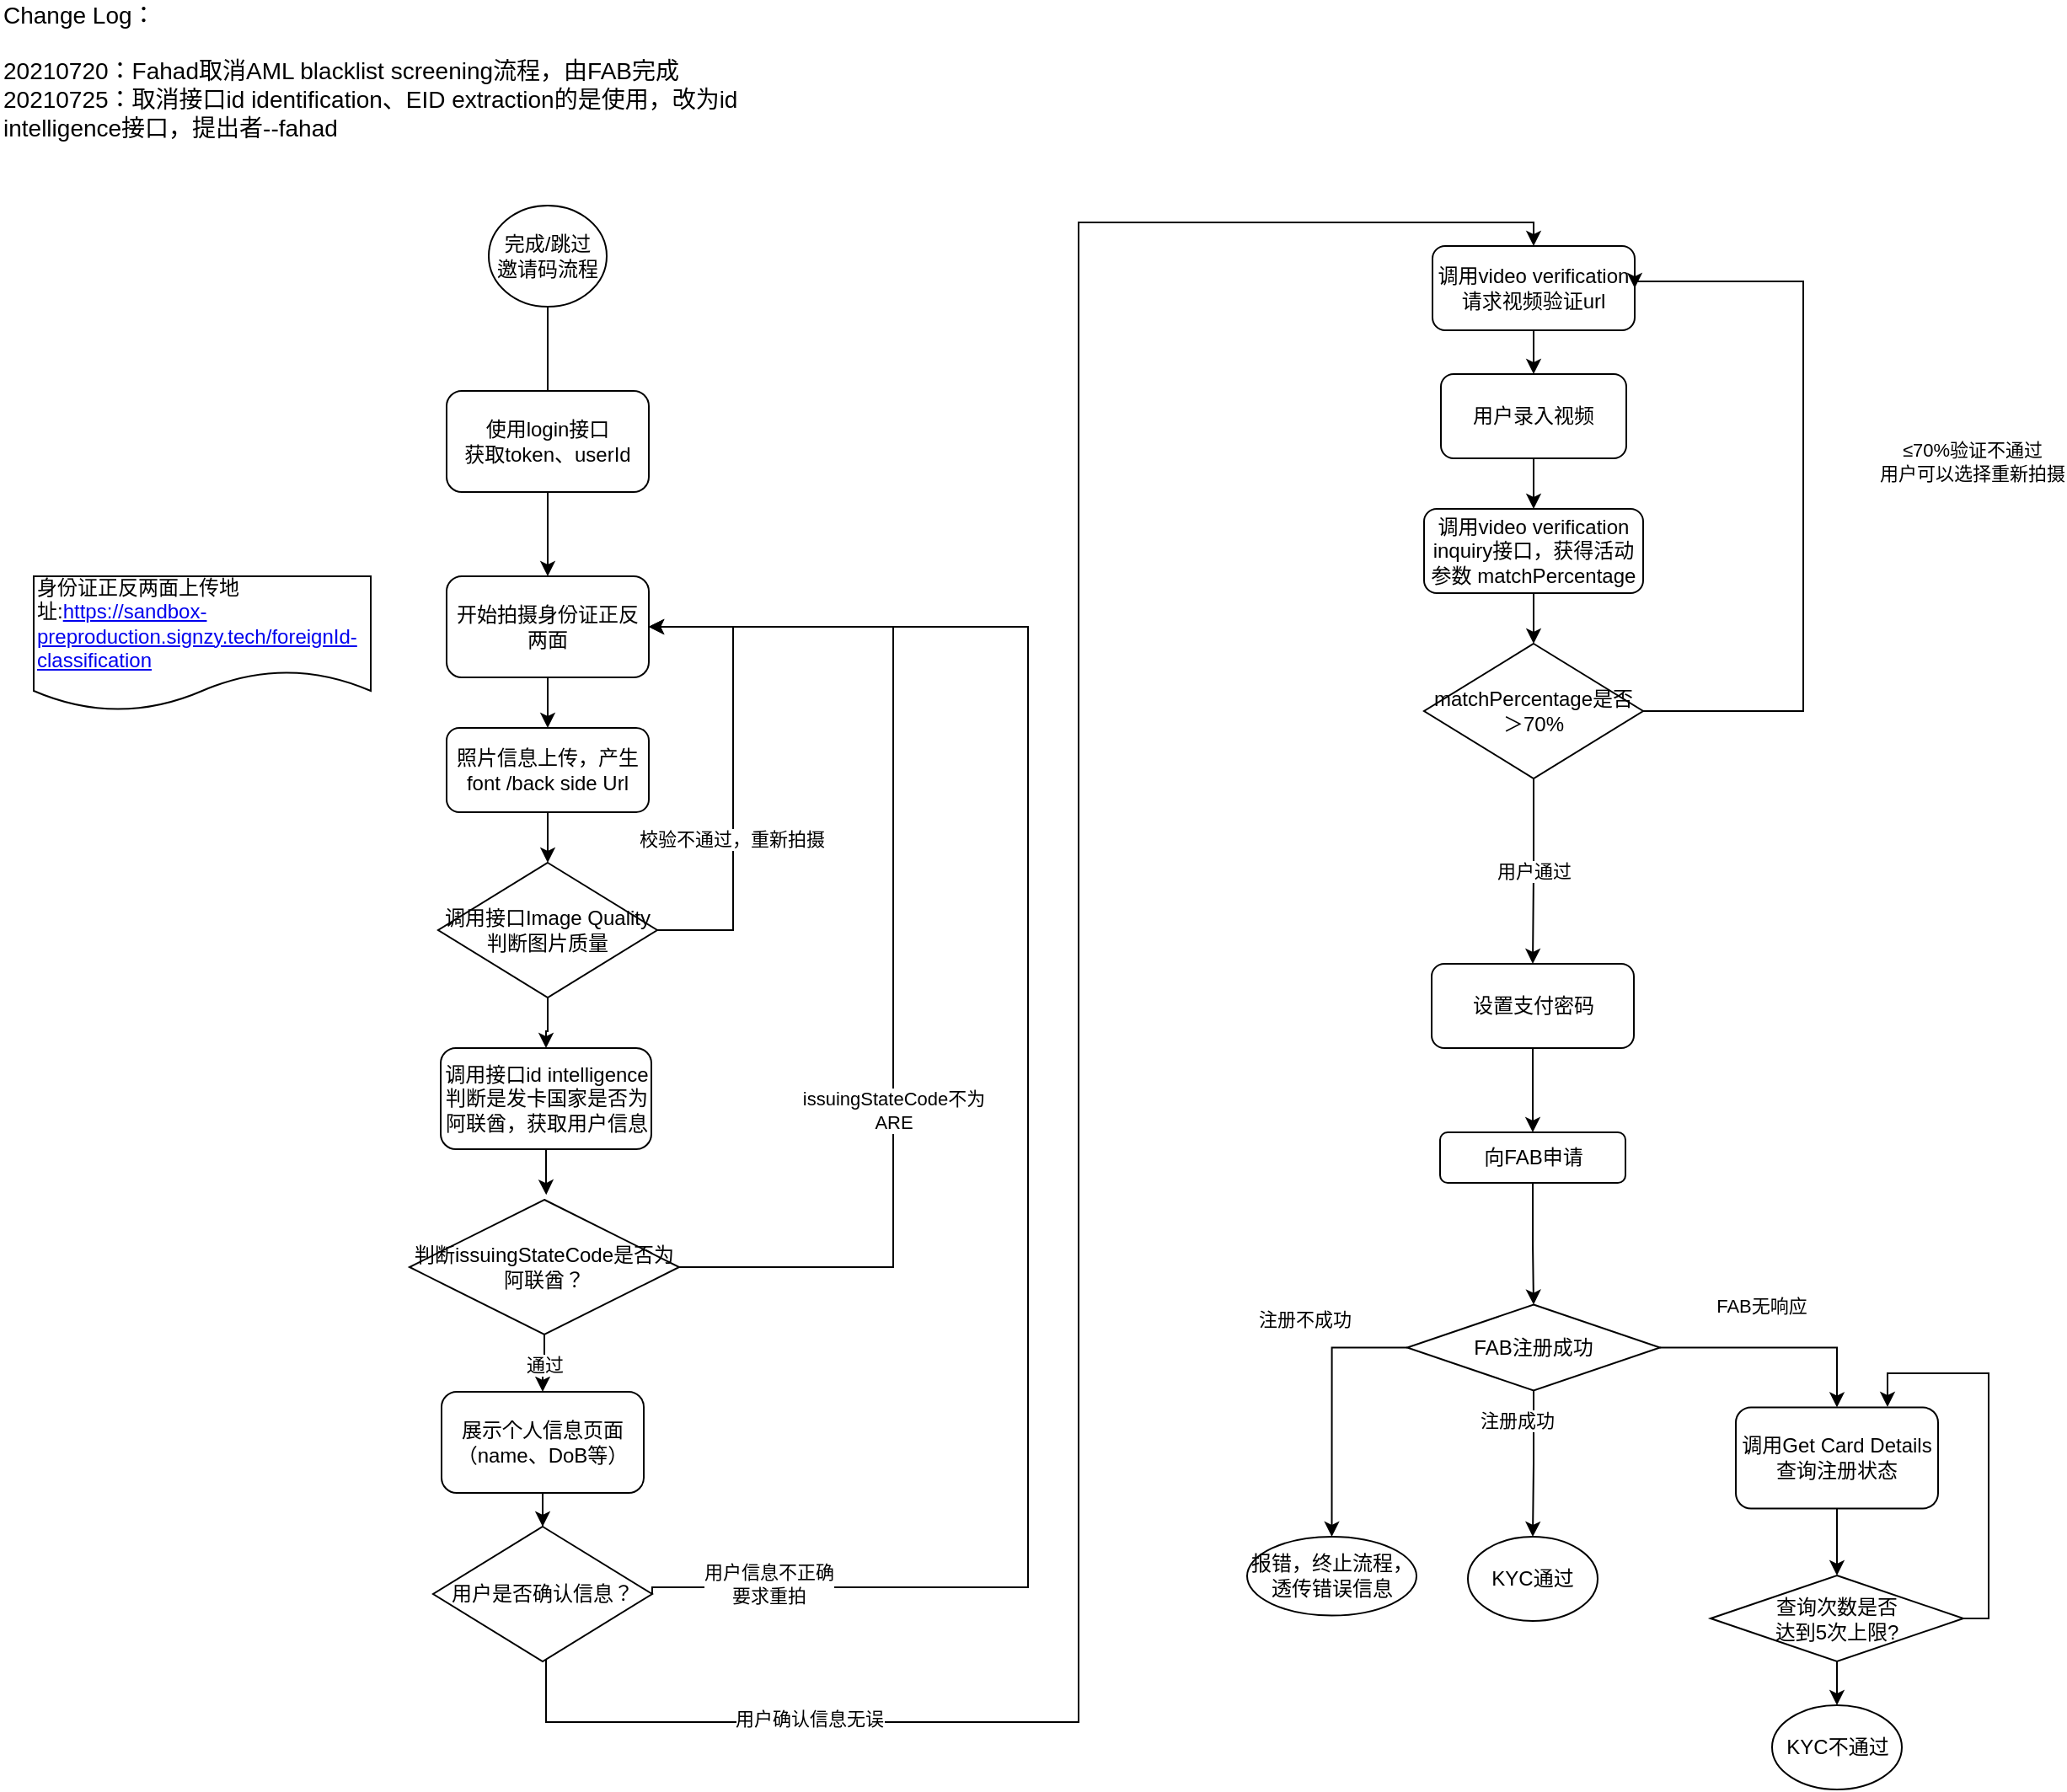 <mxfile version="14.9.3" type="github">
  <diagram id="m5OsKufubtWg9PYXpigb" name="Page-1">
    <mxGraphModel dx="1685" dy="1578" grid="1" gridSize="10" guides="1" tooltips="1" connect="1" arrows="1" fold="1" page="1" pageScale="1" pageWidth="827" pageHeight="1169" math="0" shadow="0">
      <root>
        <mxCell id="0" />
        <mxCell id="1" parent="0" />
        <mxCell id="aSY6GiX8y2zgrVZKX64a-7" style="edgeStyle=orthogonalEdgeStyle;rounded=0;orthogonalLoop=1;jettySize=auto;html=1;entryX=0.5;entryY=0;entryDx=0;entryDy=0;" parent="1" source="aSY6GiX8y2zgrVZKX64a-1" target="aSY6GiX8y2zgrVZKX64a-5" edge="1">
          <mxGeometry relative="1" as="geometry" />
        </mxCell>
        <mxCell id="aSY6GiX8y2zgrVZKX64a-1" value="开始拍摄身份证正反两面" style="rounded=1;whiteSpace=wrap;html=1;" parent="1" vertex="1">
          <mxGeometry x="175" y="320" width="120" height="60" as="geometry" />
        </mxCell>
        <mxCell id="aSY6GiX8y2zgrVZKX64a-6" style="edgeStyle=orthogonalEdgeStyle;rounded=0;orthogonalLoop=1;jettySize=auto;html=1;startArrow=none;" parent="1" source="-PtaE-Mu1wmv-w4eBili-2" target="aSY6GiX8y2zgrVZKX64a-1" edge="1">
          <mxGeometry relative="1" as="geometry" />
        </mxCell>
        <mxCell id="aSY6GiX8y2zgrVZKX64a-2" value="完成/跳过&lt;br&gt;邀请码流程" style="ellipse;whiteSpace=wrap;html=1;" parent="1" vertex="1">
          <mxGeometry x="200" y="100" width="70" height="60" as="geometry" />
        </mxCell>
        <mxCell id="aSY6GiX8y2zgrVZKX64a-9" style="edgeStyle=orthogonalEdgeStyle;rounded=0;orthogonalLoop=1;jettySize=auto;html=1;entryX=1;entryY=0.5;entryDx=0;entryDy=0;" parent="1" source="aSY6GiX8y2zgrVZKX64a-4" target="aSY6GiX8y2zgrVZKX64a-1" edge="1">
          <mxGeometry relative="1" as="geometry">
            <Array as="points">
              <mxPoint x="345" y="530" />
              <mxPoint x="345" y="350" />
            </Array>
          </mxGeometry>
        </mxCell>
        <mxCell id="aSY6GiX8y2zgrVZKX64a-10" value="校验不通过，重新拍摄" style="edgeLabel;html=1;align=center;verticalAlign=middle;resizable=0;points=[];" parent="aSY6GiX8y2zgrVZKX64a-9" vertex="1" connectable="0">
          <mxGeometry x="-0.244" y="1" relative="1" as="geometry">
            <mxPoint y="5" as="offset" />
          </mxGeometry>
        </mxCell>
        <mxCell id="aSY6GiX8y2zgrVZKX64a-14" style="edgeStyle=orthogonalEdgeStyle;rounded=0;orthogonalLoop=1;jettySize=auto;html=1;entryX=0.5;entryY=0;entryDx=0;entryDy=0;" parent="1" source="aSY6GiX8y2zgrVZKX64a-4" target="aSY6GiX8y2zgrVZKX64a-11" edge="1">
          <mxGeometry relative="1" as="geometry" />
        </mxCell>
        <mxCell id="aSY6GiX8y2zgrVZKX64a-4" value="调用接口Image Quality&lt;br&gt;判断图片质量" style="rhombus;whiteSpace=wrap;html=1;" parent="1" vertex="1">
          <mxGeometry x="170" y="490" width="130" height="80" as="geometry" />
        </mxCell>
        <mxCell id="aSY6GiX8y2zgrVZKX64a-8" style="edgeStyle=orthogonalEdgeStyle;rounded=0;orthogonalLoop=1;jettySize=auto;html=1;entryX=0.5;entryY=0;entryDx=0;entryDy=0;" parent="1" source="aSY6GiX8y2zgrVZKX64a-5" target="aSY6GiX8y2zgrVZKX64a-4" edge="1">
          <mxGeometry relative="1" as="geometry" />
        </mxCell>
        <mxCell id="aSY6GiX8y2zgrVZKX64a-5" value="照片信息上传，产生font /back side Url" style="rounded=1;whiteSpace=wrap;html=1;" parent="1" vertex="1">
          <mxGeometry x="175" y="410" width="120" height="50" as="geometry" />
        </mxCell>
        <mxCell id="-PtaE-Mu1wmv-w4eBili-6" style="edgeStyle=orthogonalEdgeStyle;rounded=0;orthogonalLoop=1;jettySize=auto;html=1;entryX=0.507;entryY=-0.036;entryDx=0;entryDy=0;entryPerimeter=0;" parent="1" source="aSY6GiX8y2zgrVZKX64a-11" target="-PtaE-Mu1wmv-w4eBili-5" edge="1">
          <mxGeometry relative="1" as="geometry" />
        </mxCell>
        <mxCell id="aSY6GiX8y2zgrVZKX64a-11" value="调用接口id intelligence判断是发卡国家是否为阿联酋，获取用户信息" style="rounded=1;whiteSpace=wrap;html=1;" parent="1" vertex="1">
          <mxGeometry x="171.5" y="600" width="125" height="60" as="geometry" />
        </mxCell>
        <mxCell id="-PtaE-Mu1wmv-w4eBili-13" style="edgeStyle=orthogonalEdgeStyle;rounded=0;orthogonalLoop=1;jettySize=auto;html=1;entryX=1;entryY=0.5;entryDx=0;entryDy=0;exitX=1;exitY=0.5;exitDx=0;exitDy=0;" parent="1" source="aSY6GiX8y2zgrVZKX64a-13" target="aSY6GiX8y2zgrVZKX64a-1" edge="1">
          <mxGeometry relative="1" as="geometry">
            <Array as="points">
              <mxPoint x="297" y="920" />
              <mxPoint x="520" y="920" />
              <mxPoint x="520" y="350" />
            </Array>
          </mxGeometry>
        </mxCell>
        <mxCell id="-PtaE-Mu1wmv-w4eBili-14" value="用户信息不正确&lt;br&gt;要求重拍" style="edgeLabel;html=1;align=center;verticalAlign=middle;resizable=0;points=[];" parent="-PtaE-Mu1wmv-w4eBili-13" vertex="1" connectable="0">
          <mxGeometry x="-0.858" y="2" relative="1" as="geometry">
            <mxPoint as="offset" />
          </mxGeometry>
        </mxCell>
        <mxCell id="-PtaE-Mu1wmv-w4eBili-21" style="edgeStyle=orthogonalEdgeStyle;rounded=0;orthogonalLoop=1;jettySize=auto;html=1;entryX=0.5;entryY=0;entryDx=0;entryDy=0;" parent="1" source="aSY6GiX8y2zgrVZKX64a-13" target="-PtaE-Mu1wmv-w4eBili-15" edge="1">
          <mxGeometry relative="1" as="geometry">
            <Array as="points">
              <mxPoint x="234" y="1000" />
              <mxPoint x="550" y="1000" />
              <mxPoint x="550" y="110" />
              <mxPoint x="820" y="110" />
            </Array>
          </mxGeometry>
        </mxCell>
        <mxCell id="-PtaE-Mu1wmv-w4eBili-22" value="用户确认信息无误" style="edgeLabel;html=1;align=center;verticalAlign=middle;resizable=0;points=[];" parent="-PtaE-Mu1wmv-w4eBili-21" vertex="1" connectable="0">
          <mxGeometry x="-0.748" y="2" relative="1" as="geometry">
            <mxPoint as="offset" />
          </mxGeometry>
        </mxCell>
        <mxCell id="aSY6GiX8y2zgrVZKX64a-13" value="用户是否确认信息？" style="rhombus;whiteSpace=wrap;html=1;" parent="1" vertex="1">
          <mxGeometry x="167" y="884" width="130" height="80" as="geometry" />
        </mxCell>
        <mxCell id="aSY6GiX8y2zgrVZKX64a-35" value="用户通过" style="edgeStyle=orthogonalEdgeStyle;rounded=0;orthogonalLoop=1;jettySize=auto;html=1;exitX=0.5;exitY=1;exitDx=0;exitDy=0;" parent="1" source="-PtaE-Mu1wmv-w4eBili-20" target="aSY6GiX8y2zgrVZKX64a-34" edge="1">
          <mxGeometry relative="1" as="geometry">
            <mxPoint x="694.5" y="600" as="sourcePoint" />
          </mxGeometry>
        </mxCell>
        <mxCell id="aSY6GiX8y2zgrVZKX64a-31" value="报错，终止流程，&lt;br&gt;透传错误信息" style="ellipse;whiteSpace=wrap;html=1;" parent="1" vertex="1">
          <mxGeometry x="650" y="890" width="100.5" height="46.75" as="geometry" />
        </mxCell>
        <mxCell id="aSY6GiX8y2zgrVZKX64a-37" style="edgeStyle=orthogonalEdgeStyle;rounded=0;orthogonalLoop=1;jettySize=auto;html=1;" parent="1" source="aSY6GiX8y2zgrVZKX64a-34" target="aSY6GiX8y2zgrVZKX64a-36" edge="1">
          <mxGeometry relative="1" as="geometry" />
        </mxCell>
        <mxCell id="aSY6GiX8y2zgrVZKX64a-34" value="设置支付密码" style="rounded=1;whiteSpace=wrap;html=1;" parent="1" vertex="1">
          <mxGeometry x="759.5" y="550" width="120" height="50" as="geometry" />
        </mxCell>
        <mxCell id="aSY6GiX8y2zgrVZKX64a-39" style="edgeStyle=orthogonalEdgeStyle;rounded=0;orthogonalLoop=1;jettySize=auto;html=1;entryX=0.5;entryY=0;entryDx=0;entryDy=0;" parent="1" source="aSY6GiX8y2zgrVZKX64a-36" target="aSY6GiX8y2zgrVZKX64a-38" edge="1">
          <mxGeometry relative="1" as="geometry" />
        </mxCell>
        <mxCell id="aSY6GiX8y2zgrVZKX64a-36" value="向FAB申请" style="rounded=1;whiteSpace=wrap;html=1;" parent="1" vertex="1">
          <mxGeometry x="764.5" y="650" width="110" height="30" as="geometry" />
        </mxCell>
        <mxCell id="aSY6GiX8y2zgrVZKX64a-43" value="注册成功" style="edgeStyle=orthogonalEdgeStyle;rounded=0;orthogonalLoop=1;jettySize=auto;html=1;entryX=0.5;entryY=0;entryDx=0;entryDy=0;" parent="1" source="aSY6GiX8y2zgrVZKX64a-38" target="aSY6GiX8y2zgrVZKX64a-42" edge="1">
          <mxGeometry x="-0.583" y="-10" relative="1" as="geometry">
            <mxPoint as="offset" />
          </mxGeometry>
        </mxCell>
        <mxCell id="aSY6GiX8y2zgrVZKX64a-44" style="edgeStyle=orthogonalEdgeStyle;rounded=0;orthogonalLoop=1;jettySize=auto;html=1;entryX=0.5;entryY=0;entryDx=0;entryDy=0;" parent="1" source="aSY6GiX8y2zgrVZKX64a-38" target="aSY6GiX8y2zgrVZKX64a-31" edge="1">
          <mxGeometry relative="1" as="geometry">
            <mxPoint x="939.5" y="587.25" as="targetPoint" />
            <Array as="points">
              <mxPoint x="700" y="778.25" />
            </Array>
          </mxGeometry>
        </mxCell>
        <mxCell id="aSY6GiX8y2zgrVZKX64a-45" value="注册不成功" style="edgeLabel;html=1;align=center;verticalAlign=middle;resizable=0;points=[];" parent="aSY6GiX8y2zgrVZKX64a-44" vertex="1" connectable="0">
          <mxGeometry x="-0.828" y="-1" relative="1" as="geometry">
            <mxPoint x="-48" y="-16" as="offset" />
          </mxGeometry>
        </mxCell>
        <mxCell id="XooyULAbquvMzC7Yg5_C-3" value="FAB无响应" style="edgeStyle=orthogonalEdgeStyle;rounded=0;orthogonalLoop=1;jettySize=auto;html=1;" parent="1" source="aSY6GiX8y2zgrVZKX64a-38" target="XooyULAbquvMzC7Yg5_C-2" edge="1">
          <mxGeometry x="-0.143" y="26" relative="1" as="geometry">
            <mxPoint y="1" as="offset" />
          </mxGeometry>
        </mxCell>
        <mxCell id="aSY6GiX8y2zgrVZKX64a-38" value="FAB注册成功" style="rhombus;whiteSpace=wrap;html=1;" parent="1" vertex="1">
          <mxGeometry x="745" y="752.25" width="150" height="51" as="geometry" />
        </mxCell>
        <mxCell id="aSY6GiX8y2zgrVZKX64a-42" value="KYC通过" style="ellipse;whiteSpace=wrap;html=1;" parent="1" vertex="1">
          <mxGeometry x="781" y="890" width="77" height="50" as="geometry" />
        </mxCell>
        <mxCell id="-PtaE-Mu1wmv-w4eBili-2" value="使用login接口&lt;br&gt;获取token、userId" style="rounded=1;whiteSpace=wrap;html=1;" parent="1" vertex="1">
          <mxGeometry x="175" y="210" width="120" height="60" as="geometry" />
        </mxCell>
        <mxCell id="-PtaE-Mu1wmv-w4eBili-3" value="" style="edgeStyle=orthogonalEdgeStyle;rounded=0;orthogonalLoop=1;jettySize=auto;html=1;endArrow=none;" parent="1" source="aSY6GiX8y2zgrVZKX64a-2" target="-PtaE-Mu1wmv-w4eBili-2" edge="1">
          <mxGeometry relative="1" as="geometry">
            <mxPoint x="250.0" y="100.0" as="sourcePoint" />
            <mxPoint x="235.0" y="320" as="targetPoint" />
          </mxGeometry>
        </mxCell>
        <mxCell id="-PtaE-Mu1wmv-w4eBili-4" value="身份证正反两面上传地址:&lt;a href=&quot;https://sandbox-preproduction.signzy.tech/foreignId-classification&quot;&gt;https://sandbox-preproduction.signzy.tech/foreignId-classification&lt;/a&gt;" style="shape=document;whiteSpace=wrap;html=1;boundedLbl=1;align=left;" parent="1" vertex="1">
          <mxGeometry x="-70" y="320" width="200" height="80" as="geometry" />
        </mxCell>
        <mxCell id="-PtaE-Mu1wmv-w4eBili-7" style="edgeStyle=orthogonalEdgeStyle;rounded=0;orthogonalLoop=1;jettySize=auto;html=1;entryX=1;entryY=0.5;entryDx=0;entryDy=0;" parent="1" source="-PtaE-Mu1wmv-w4eBili-5" target="aSY6GiX8y2zgrVZKX64a-1" edge="1">
          <mxGeometry relative="1" as="geometry">
            <Array as="points">
              <mxPoint x="440" y="730" />
              <mxPoint x="440" y="350" />
            </Array>
          </mxGeometry>
        </mxCell>
        <mxCell id="-PtaE-Mu1wmv-w4eBili-8" value="issuingStateCode不为&lt;br&gt;ARE" style="edgeLabel;html=1;align=center;verticalAlign=middle;resizable=0;points=[];" parent="-PtaE-Mu1wmv-w4eBili-7" vertex="1" connectable="0">
          <mxGeometry x="-0.325" relative="1" as="geometry">
            <mxPoint as="offset" />
          </mxGeometry>
        </mxCell>
        <mxCell id="-PtaE-Mu1wmv-w4eBili-11" value="通过" style="edgeStyle=orthogonalEdgeStyle;rounded=0;orthogonalLoop=1;jettySize=auto;html=1;entryX=0.5;entryY=0;entryDx=0;entryDy=0;" parent="1" source="-PtaE-Mu1wmv-w4eBili-5" target="-PtaE-Mu1wmv-w4eBili-10" edge="1">
          <mxGeometry relative="1" as="geometry" />
        </mxCell>
        <mxCell id="-PtaE-Mu1wmv-w4eBili-5" value="判断issuingStateCode是否为阿联酋？" style="rhombus;whiteSpace=wrap;html=1;align=center;" parent="1" vertex="1">
          <mxGeometry x="153" y="690" width="160" height="80" as="geometry" />
        </mxCell>
        <mxCell id="-PtaE-Mu1wmv-w4eBili-12" style="edgeStyle=orthogonalEdgeStyle;rounded=0;orthogonalLoop=1;jettySize=auto;html=1;entryX=0.5;entryY=0;entryDx=0;entryDy=0;" parent="1" source="-PtaE-Mu1wmv-w4eBili-10" target="aSY6GiX8y2zgrVZKX64a-13" edge="1">
          <mxGeometry relative="1" as="geometry" />
        </mxCell>
        <mxCell id="-PtaE-Mu1wmv-w4eBili-10" value="展示个人信息页面（name、DoB等）" style="rounded=1;whiteSpace=wrap;html=1;align=center;" parent="1" vertex="1">
          <mxGeometry x="172" y="804" width="120" height="60" as="geometry" />
        </mxCell>
        <mxCell id="-PtaE-Mu1wmv-w4eBili-18" style="edgeStyle=orthogonalEdgeStyle;rounded=0;orthogonalLoop=1;jettySize=auto;html=1;" parent="1" source="-PtaE-Mu1wmv-w4eBili-15" target="-PtaE-Mu1wmv-w4eBili-16" edge="1">
          <mxGeometry relative="1" as="geometry" />
        </mxCell>
        <mxCell id="-PtaE-Mu1wmv-w4eBili-15" value="调用video verification&lt;br&gt;请求视频验证url" style="rounded=1;whiteSpace=wrap;html=1;" parent="1" vertex="1">
          <mxGeometry x="760" y="124" width="120" height="50" as="geometry" />
        </mxCell>
        <mxCell id="-PtaE-Mu1wmv-w4eBili-19" style="edgeStyle=orthogonalEdgeStyle;rounded=0;orthogonalLoop=1;jettySize=auto;html=1;entryX=0.5;entryY=0;entryDx=0;entryDy=0;" parent="1" source="-PtaE-Mu1wmv-w4eBili-16" target="-PtaE-Mu1wmv-w4eBili-17" edge="1">
          <mxGeometry relative="1" as="geometry" />
        </mxCell>
        <mxCell id="-PtaE-Mu1wmv-w4eBili-16" value="用户录入视频" style="rounded=1;whiteSpace=wrap;html=1;align=center;" parent="1" vertex="1">
          <mxGeometry x="765" y="200" width="110" height="50" as="geometry" />
        </mxCell>
        <mxCell id="-PtaE-Mu1wmv-w4eBili-23" style="edgeStyle=orthogonalEdgeStyle;rounded=0;orthogonalLoop=1;jettySize=auto;html=1;entryX=0.5;entryY=0;entryDx=0;entryDy=0;" parent="1" source="-PtaE-Mu1wmv-w4eBili-17" target="-PtaE-Mu1wmv-w4eBili-20" edge="1">
          <mxGeometry relative="1" as="geometry" />
        </mxCell>
        <mxCell id="-PtaE-Mu1wmv-w4eBili-17" value="调用video verification inquiry接口，获得活动参数 matchPercentage" style="rounded=1;whiteSpace=wrap;html=1;align=center;" parent="1" vertex="1">
          <mxGeometry x="755" y="280" width="130" height="50" as="geometry" />
        </mxCell>
        <mxCell id="-PtaE-Mu1wmv-w4eBili-24" style="edgeStyle=orthogonalEdgeStyle;rounded=0;orthogonalLoop=1;jettySize=auto;html=1;entryX=1;entryY=0.5;entryDx=0;entryDy=0;" parent="1" source="-PtaE-Mu1wmv-w4eBili-20" target="-PtaE-Mu1wmv-w4eBili-15" edge="1">
          <mxGeometry relative="1" as="geometry">
            <Array as="points">
              <mxPoint x="980" y="400" />
              <mxPoint x="980" y="145" />
            </Array>
          </mxGeometry>
        </mxCell>
        <mxCell id="-PtaE-Mu1wmv-w4eBili-25" value="≤70%验证不通过&lt;br&gt;用户可以选择重新拍摄" style="edgeLabel;html=1;align=center;verticalAlign=middle;resizable=0;points=[];" parent="-PtaE-Mu1wmv-w4eBili-24" vertex="1" connectable="0">
          <mxGeometry x="0.051" y="-3" relative="1" as="geometry">
            <mxPoint x="97" y="-5" as="offset" />
          </mxGeometry>
        </mxCell>
        <mxCell id="-PtaE-Mu1wmv-w4eBili-20" value="matchPercentage是否＞70%" style="rhombus;whiteSpace=wrap;html=1;" parent="1" vertex="1">
          <mxGeometry x="755" y="360" width="130" height="80" as="geometry" />
        </mxCell>
        <mxCell id="XooyULAbquvMzC7Yg5_C-5" style="edgeStyle=orthogonalEdgeStyle;rounded=0;orthogonalLoop=1;jettySize=auto;html=1;entryX=0.5;entryY=0;entryDx=0;entryDy=0;exitX=0.5;exitY=1;exitDx=0;exitDy=0;" parent="1" source="XooyULAbquvMzC7Yg5_C-2" target="68XabqfVFRzpYbLpnjrA-1" edge="1">
          <mxGeometry relative="1" as="geometry">
            <mxPoint x="1045" y="777.75" as="targetPoint" />
            <Array as="points">
              <mxPoint x="1000" y="880" />
              <mxPoint x="1000" y="880" />
            </Array>
          </mxGeometry>
        </mxCell>
        <mxCell id="XooyULAbquvMzC7Yg5_C-2" value="调用Get Card Details&lt;br&gt;查询注册状态" style="rounded=1;whiteSpace=wrap;html=1;" parent="1" vertex="1">
          <mxGeometry x="940" y="813.25" width="120" height="60" as="geometry" />
        </mxCell>
        <mxCell id="XooyULAbquvMzC7Yg5_C-9" value="&lt;font style=&quot;font-size: 14px&quot;&gt;&lt;span&gt;Change Log：&lt;br&gt;&lt;/span&gt;&lt;br&gt;&lt;div&gt;&lt;span&gt;20210720：&lt;/span&gt;&lt;font style=&quot;font-size: 14px&quot;&gt;Fahad取消AML blacklist screening流程，由FAB完成&lt;/font&gt;&lt;/div&gt;&lt;div&gt;&lt;font style=&quot;font-size: 14px&quot;&gt;20210725：取消接口id identification、EID extraction的是使用，改为id intelligence接口，提出者--fahad&lt;/font&gt;&lt;/div&gt;&lt;/font&gt;" style="text;html=1;strokeColor=none;fillColor=none;align=left;verticalAlign=middle;whiteSpace=wrap;rounded=0;" parent="1" vertex="1">
          <mxGeometry x="-90" y="10" width="450" height="20" as="geometry" />
        </mxCell>
        <mxCell id="68XabqfVFRzpYbLpnjrA-2" style="edgeStyle=orthogonalEdgeStyle;rounded=0;orthogonalLoop=1;jettySize=auto;html=1;" edge="1" parent="1" source="68XabqfVFRzpYbLpnjrA-1">
          <mxGeometry relative="1" as="geometry">
            <mxPoint x="1030" y="813" as="targetPoint" />
            <Array as="points">
              <mxPoint x="1090" y="939" />
              <mxPoint x="1090" y="793" />
              <mxPoint x="1030" y="793" />
            </Array>
          </mxGeometry>
        </mxCell>
        <mxCell id="68XabqfVFRzpYbLpnjrA-4" style="edgeStyle=orthogonalEdgeStyle;rounded=0;orthogonalLoop=1;jettySize=auto;html=1;" edge="1" parent="1" source="68XabqfVFRzpYbLpnjrA-1" target="68XabqfVFRzpYbLpnjrA-3">
          <mxGeometry relative="1" as="geometry" />
        </mxCell>
        <mxCell id="68XabqfVFRzpYbLpnjrA-1" value="查询次数是否&lt;br&gt;达到5次上限?" style="rhombus;whiteSpace=wrap;html=1;" vertex="1" parent="1">
          <mxGeometry x="925" y="913" width="150" height="51" as="geometry" />
        </mxCell>
        <mxCell id="68XabqfVFRzpYbLpnjrA-3" value="KYC不通过" style="ellipse;whiteSpace=wrap;html=1;" vertex="1" parent="1">
          <mxGeometry x="961.5" y="990" width="77" height="50" as="geometry" />
        </mxCell>
      </root>
    </mxGraphModel>
  </diagram>
</mxfile>
